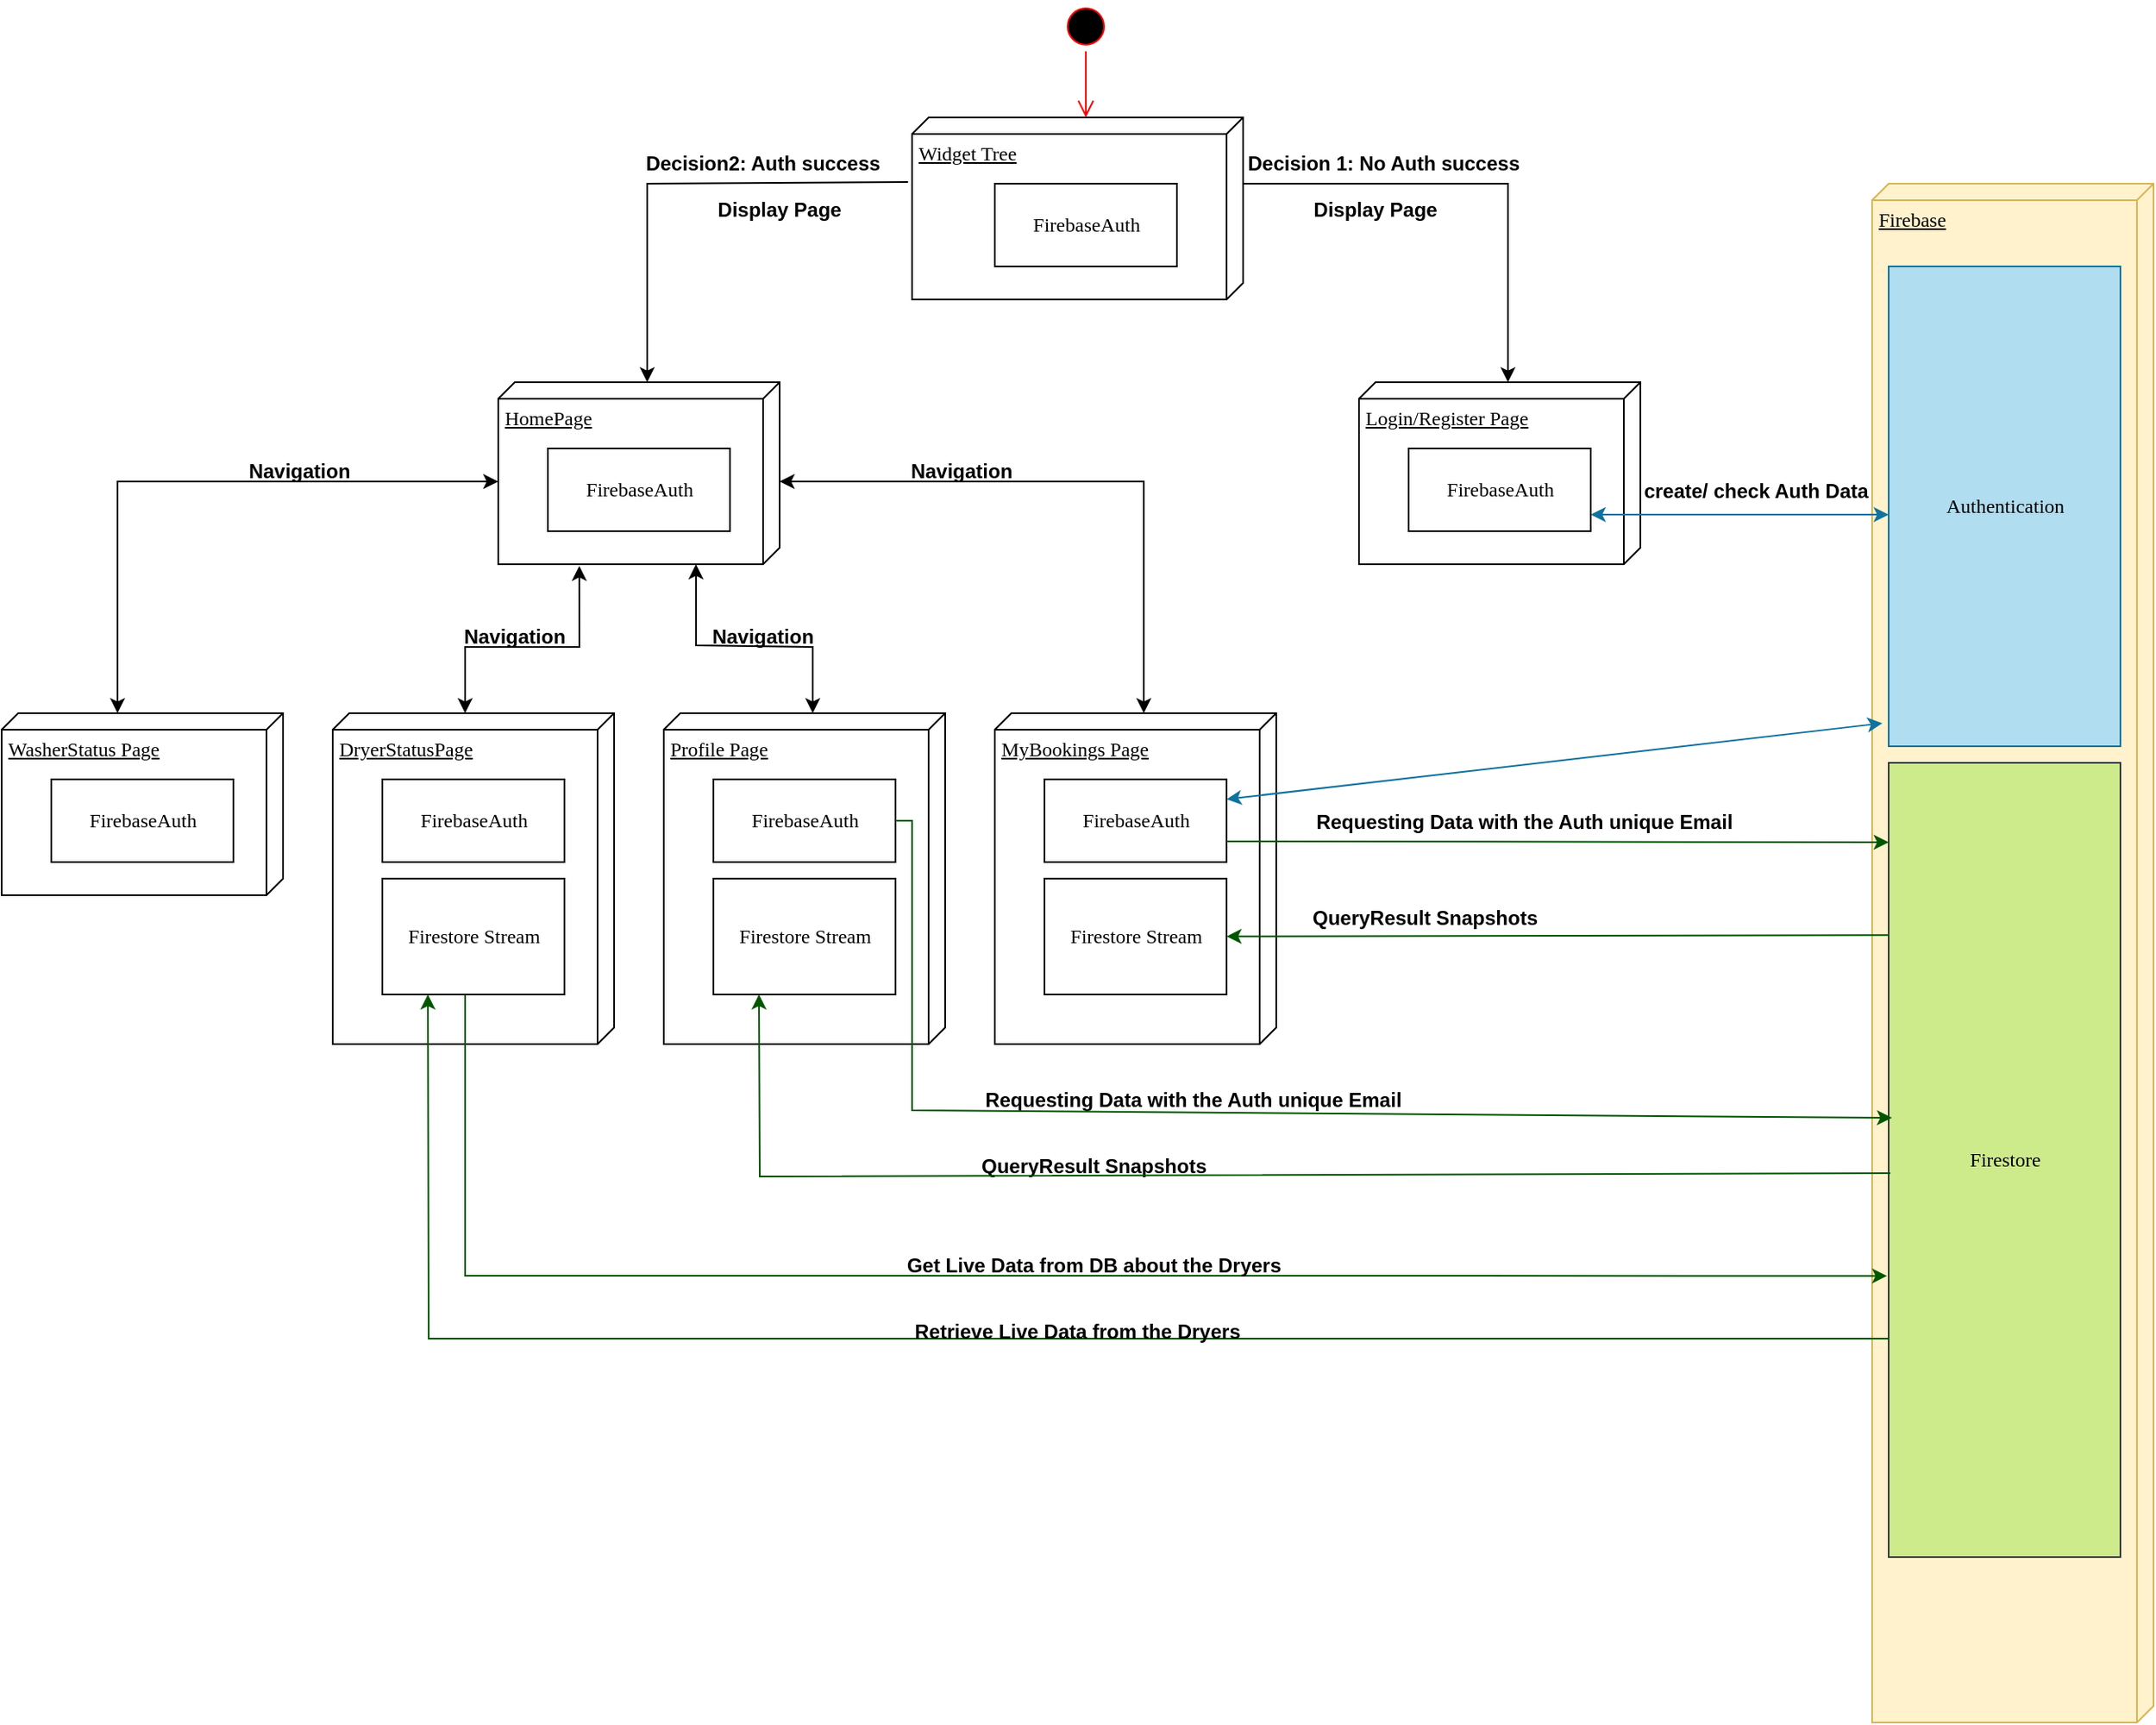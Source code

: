 <mxfile version="20.7.4" type="github">
  <diagram name="Page-1" id="5f0bae14-7c28-e335-631c-24af17079c00">
    <mxGraphModel dx="2493" dy="766" grid="1" gridSize="10" guides="1" tooltips="1" connect="1" arrows="1" fold="1" page="1" pageScale="1" pageWidth="1100" pageHeight="850" background="none" math="0" shadow="0">
      <root>
        <mxCell id="0" />
        <mxCell id="1" parent="0" />
        <mxCell id="39150e848f15840c-1" value="Login/Register Page" style="verticalAlign=top;align=left;spacingTop=8;spacingLeft=2;spacingRight=12;shape=cube;size=10;direction=south;fontStyle=4;html=1;rounded=0;shadow=0;comic=0;labelBackgroundColor=none;strokeWidth=1;fontFamily=Verdana;fontSize=12" parent="1" vertex="1">
          <mxGeometry x="550" y="240" width="170" height="110" as="geometry" />
        </mxCell>
        <mxCell id="39150e848f15840c-4" value="FirebaseAuth&lt;br&gt;" style="html=1;rounded=0;shadow=0;comic=0;labelBackgroundColor=none;strokeWidth=1;fontFamily=Verdana;fontSize=12;align=center;" parent="1" vertex="1">
          <mxGeometry x="580" y="280" width="110" height="50" as="geometry" />
        </mxCell>
        <mxCell id="Q51dEumf5WNtY2Y9RzkK-1" value="HomePage" style="verticalAlign=top;align=left;spacingTop=8;spacingLeft=2;spacingRight=12;shape=cube;size=10;direction=south;fontStyle=4;html=1;rounded=0;shadow=0;comic=0;labelBackgroundColor=none;strokeWidth=1;fontFamily=Verdana;fontSize=12" vertex="1" parent="1">
          <mxGeometry x="30" y="240" width="170" height="110" as="geometry" />
        </mxCell>
        <mxCell id="Q51dEumf5WNtY2Y9RzkK-2" value="FirebaseAuth" style="html=1;rounded=0;shadow=0;comic=0;labelBackgroundColor=none;strokeWidth=1;fontFamily=Verdana;fontSize=12;align=center;" vertex="1" parent="1">
          <mxGeometry x="60" y="280" width="110" height="50" as="geometry" />
        </mxCell>
        <mxCell id="Q51dEumf5WNtY2Y9RzkK-3" value="Widget Tree" style="verticalAlign=top;align=left;spacingTop=8;spacingLeft=2;spacingRight=12;shape=cube;size=10;direction=south;fontStyle=4;html=1;rounded=0;shadow=0;comic=0;labelBackgroundColor=none;strokeWidth=1;fontFamily=Verdana;fontSize=12" vertex="1" parent="1">
          <mxGeometry x="280" y="80" width="200" height="110" as="geometry" />
        </mxCell>
        <mxCell id="Q51dEumf5WNtY2Y9RzkK-4" value="FirebaseAuth&lt;br&gt;" style="html=1;rounded=0;shadow=0;comic=0;labelBackgroundColor=none;strokeWidth=1;fontFamily=Verdana;fontSize=12;align=center;" vertex="1" parent="1">
          <mxGeometry x="330" y="120" width="110" height="50" as="geometry" />
        </mxCell>
        <mxCell id="Q51dEumf5WNtY2Y9RzkK-5" value="" style="ellipse;html=1;shape=startState;fillColor=#000000;strokeColor=#ff0000;" vertex="1" parent="1">
          <mxGeometry x="370" y="10" width="30" height="30" as="geometry" />
        </mxCell>
        <mxCell id="Q51dEumf5WNtY2Y9RzkK-6" value="" style="edgeStyle=orthogonalEdgeStyle;html=1;verticalAlign=bottom;endArrow=open;endSize=8;strokeColor=#ff0000;rounded=0;" edge="1" source="Q51dEumf5WNtY2Y9RzkK-5" parent="1">
          <mxGeometry relative="1" as="geometry">
            <mxPoint x="385" y="80" as="targetPoint" />
          </mxGeometry>
        </mxCell>
        <mxCell id="Q51dEumf5WNtY2Y9RzkK-7" value="Firebase" style="verticalAlign=top;align=left;spacingTop=8;spacingLeft=2;spacingRight=12;shape=cube;size=10;direction=south;fontStyle=4;html=1;rounded=0;shadow=0;comic=0;labelBackgroundColor=none;strokeWidth=1;fontFamily=Verdana;fontSize=12;fillColor=#fff2cc;strokeColor=#d6b656;" vertex="1" parent="1">
          <mxGeometry x="860" y="120" width="170" height="930" as="geometry" />
        </mxCell>
        <mxCell id="Q51dEumf5WNtY2Y9RzkK-9" value="Authentication" style="html=1;rounded=0;shadow=0;comic=0;labelBackgroundColor=none;strokeWidth=1;fontFamily=Verdana;fontSize=12;align=center;fillColor=#b1ddf0;strokeColor=#10739e;" vertex="1" parent="1">
          <mxGeometry x="870" y="170" width="140" height="290" as="geometry" />
        </mxCell>
        <mxCell id="Q51dEumf5WNtY2Y9RzkK-10" value="" style="endArrow=classic;html=1;rounded=0;" edge="1" parent="1">
          <mxGeometry width="50" height="50" relative="1" as="geometry">
            <mxPoint x="480" y="120" as="sourcePoint" />
            <mxPoint x="640" y="240" as="targetPoint" />
            <Array as="points">
              <mxPoint x="640" y="120" />
            </Array>
          </mxGeometry>
        </mxCell>
        <mxCell id="Q51dEumf5WNtY2Y9RzkK-13" value="Decision 1: No Auth success" style="text;align=center;fontStyle=1;verticalAlign=middle;spacingLeft=3;spacingRight=3;strokeColor=none;rotatable=0;points=[[0,0.5],[1,0.5]];portConstraint=eastwest;" vertex="1" parent="1">
          <mxGeometry x="490" y="94" width="150" height="26" as="geometry" />
        </mxCell>
        <mxCell id="Q51dEumf5WNtY2Y9RzkK-16" value="" style="endArrow=classic;html=1;rounded=0;exitX=0.355;exitY=1.012;exitDx=0;exitDy=0;exitPerimeter=0;" edge="1" parent="1" source="Q51dEumf5WNtY2Y9RzkK-3">
          <mxGeometry x="-1" y="-261" width="50" height="50" relative="1" as="geometry">
            <mxPoint x="80" y="200" as="sourcePoint" />
            <mxPoint x="120" y="240" as="targetPoint" />
            <Array as="points">
              <mxPoint x="120" y="120" />
            </Array>
            <mxPoint x="-260" y="-240" as="offset" />
          </mxGeometry>
        </mxCell>
        <mxCell id="Q51dEumf5WNtY2Y9RzkK-17" value="Decision2: Auth success" style="text;align=center;fontStyle=1;verticalAlign=middle;spacingLeft=3;spacingRight=3;strokeColor=none;rotatable=0;points=[[0,0.5],[1,0.5]];portConstraint=eastwest;" vertex="1" parent="1">
          <mxGeometry x="120" y="94" width="140" height="26" as="geometry" />
        </mxCell>
        <mxCell id="Q51dEumf5WNtY2Y9RzkK-19" value="" style="endArrow=classic;startArrow=classic;html=1;rounded=0;fillColor=#b1ddf0;strokeColor=#10739e;" edge="1" parent="1">
          <mxGeometry width="50" height="50" relative="1" as="geometry">
            <mxPoint x="690" y="320" as="sourcePoint" />
            <mxPoint x="870" y="320" as="targetPoint" />
          </mxGeometry>
        </mxCell>
        <mxCell id="Q51dEumf5WNtY2Y9RzkK-20" value="create/ check Auth Data" style="text;align=center;fontStyle=1;verticalAlign=middle;spacingLeft=3;spacingRight=3;strokeColor=none;rotatable=0;points=[[0,0.5],[1,0.5]];portConstraint=eastwest;" vertex="1" parent="1">
          <mxGeometry x="730" y="292" width="120" height="26" as="geometry" />
        </mxCell>
        <mxCell id="Q51dEumf5WNtY2Y9RzkK-21" value="Display Page" style="text;align=center;fontStyle=1;verticalAlign=middle;spacingLeft=3;spacingRight=3;strokeColor=none;rotatable=0;points=[[0,0.5],[1,0.5]];portConstraint=eastwest;" vertex="1" parent="1">
          <mxGeometry x="480" y="122" width="160" height="26" as="geometry" />
        </mxCell>
        <mxCell id="Q51dEumf5WNtY2Y9RzkK-22" value="Display Page" style="text;align=center;fontStyle=1;verticalAlign=middle;spacingLeft=3;spacingRight=3;strokeColor=none;rotatable=0;points=[[0,0.5],[1,0.5]];portConstraint=eastwest;" vertex="1" parent="1">
          <mxGeometry x="120" y="122" width="160" height="26" as="geometry" />
        </mxCell>
        <mxCell id="Q51dEumf5WNtY2Y9RzkK-23" value="WasherStatus Page" style="verticalAlign=top;align=left;spacingTop=8;spacingLeft=2;spacingRight=12;shape=cube;size=10;direction=south;fontStyle=4;html=1;rounded=0;shadow=0;comic=0;labelBackgroundColor=none;strokeWidth=1;fontFamily=Verdana;fontSize=12" vertex="1" parent="1">
          <mxGeometry x="-270" y="440" width="170" height="110" as="geometry" />
        </mxCell>
        <mxCell id="Q51dEumf5WNtY2Y9RzkK-24" value="FirebaseAuth" style="html=1;rounded=0;shadow=0;comic=0;labelBackgroundColor=none;strokeWidth=1;fontFamily=Verdana;fontSize=12;align=center;" vertex="1" parent="1">
          <mxGeometry x="-240" y="480" width="110" height="50" as="geometry" />
        </mxCell>
        <mxCell id="Q51dEumf5WNtY2Y9RzkK-25" value="DryerStatusPage" style="verticalAlign=top;align=left;spacingTop=8;spacingLeft=2;spacingRight=12;shape=cube;size=10;direction=south;fontStyle=4;html=1;rounded=0;shadow=0;comic=0;labelBackgroundColor=none;strokeWidth=1;fontFamily=Verdana;fontSize=12" vertex="1" parent="1">
          <mxGeometry x="-70" y="440" width="170" height="200" as="geometry" />
        </mxCell>
        <mxCell id="Q51dEumf5WNtY2Y9RzkK-26" value="FirebaseAuth" style="html=1;rounded=0;shadow=0;comic=0;labelBackgroundColor=none;strokeWidth=1;fontFamily=Verdana;fontSize=12;align=center;" vertex="1" parent="1">
          <mxGeometry x="-40" y="480" width="110" height="50" as="geometry" />
        </mxCell>
        <mxCell id="Q51dEumf5WNtY2Y9RzkK-27" value="Profile Page" style="verticalAlign=top;align=left;spacingTop=8;spacingLeft=2;spacingRight=12;shape=cube;size=10;direction=south;fontStyle=4;html=1;rounded=0;shadow=0;comic=0;labelBackgroundColor=none;strokeWidth=1;fontFamily=Verdana;fontSize=12" vertex="1" parent="1">
          <mxGeometry x="130" y="440" width="170" height="200" as="geometry" />
        </mxCell>
        <mxCell id="Q51dEumf5WNtY2Y9RzkK-28" value="FirebaseAuth" style="html=1;rounded=0;shadow=0;comic=0;labelBackgroundColor=none;strokeWidth=1;fontFamily=Verdana;fontSize=12;align=center;" vertex="1" parent="1">
          <mxGeometry x="160" y="480" width="110" height="50" as="geometry" />
        </mxCell>
        <mxCell id="Q51dEumf5WNtY2Y9RzkK-29" value="MyBookings Page" style="verticalAlign=top;align=left;spacingTop=8;spacingLeft=2;spacingRight=12;shape=cube;size=10;direction=south;fontStyle=4;html=1;rounded=0;shadow=0;comic=0;labelBackgroundColor=none;strokeWidth=1;fontFamily=Verdana;fontSize=12" vertex="1" parent="1">
          <mxGeometry x="330" y="440" width="170" height="200" as="geometry" />
        </mxCell>
        <mxCell id="Q51dEumf5WNtY2Y9RzkK-30" value="FirebaseAuth" style="html=1;rounded=0;shadow=0;comic=0;labelBackgroundColor=none;strokeWidth=1;fontFamily=Verdana;fontSize=12;align=center;" vertex="1" parent="1">
          <mxGeometry x="360" y="480" width="110" height="50" as="geometry" />
        </mxCell>
        <mxCell id="Q51dEumf5WNtY2Y9RzkK-32" value="" style="endArrow=classic;startArrow=classic;html=1;rounded=0;entryX=0;entryY=0;entryDx=60;entryDy=170;entryPerimeter=0;" edge="1" parent="1" target="Q51dEumf5WNtY2Y9RzkK-1">
          <mxGeometry width="50" height="50" relative="1" as="geometry">
            <mxPoint x="-200" y="440" as="sourcePoint" />
            <mxPoint x="-150" y="390" as="targetPoint" />
            <Array as="points">
              <mxPoint x="-200" y="300" />
            </Array>
          </mxGeometry>
        </mxCell>
        <mxCell id="Q51dEumf5WNtY2Y9RzkK-33" value="" style="endArrow=classic;startArrow=classic;html=1;rounded=0;exitX=0;exitY=0;exitDx=0;exitDy=80;exitPerimeter=0;" edge="1" parent="1" source="Q51dEumf5WNtY2Y9RzkK-29">
          <mxGeometry width="50" height="50" relative="1" as="geometry">
            <mxPoint x="490" y="760" as="sourcePoint" />
            <mxPoint x="200" y="300" as="targetPoint" />
            <Array as="points">
              <mxPoint x="420" y="300" />
            </Array>
          </mxGeometry>
        </mxCell>
        <mxCell id="Q51dEumf5WNtY2Y9RzkK-35" value="" style="endArrow=classic;startArrow=classic;html=1;rounded=0;entryX=1.009;entryY=0.712;entryDx=0;entryDy=0;entryPerimeter=0;" edge="1" parent="1" target="Q51dEumf5WNtY2Y9RzkK-1">
          <mxGeometry width="50" height="50" relative="1" as="geometry">
            <mxPoint x="10" y="440" as="sourcePoint" />
            <mxPoint x="10" y="340" as="targetPoint" />
            <Array as="points">
              <mxPoint x="10" y="400" />
              <mxPoint x="79" y="400" />
            </Array>
          </mxGeometry>
        </mxCell>
        <mxCell id="Q51dEumf5WNtY2Y9RzkK-36" value="" style="endArrow=classic;startArrow=classic;html=1;rounded=0;entryX=1.009;entryY=0.712;entryDx=0;entryDy=0;entryPerimeter=0;exitX=0;exitY=0;exitDx=0;exitDy=80;exitPerimeter=0;" edge="1" parent="1" source="Q51dEumf5WNtY2Y9RzkK-27">
          <mxGeometry width="50" height="50" relative="1" as="geometry">
            <mxPoint x="80.5" y="439.01" as="sourcePoint" />
            <mxPoint x="149.46" y="350.0" as="targetPoint" />
            <Array as="points">
              <mxPoint x="220" y="400" />
              <mxPoint x="149.5" y="399.01" />
            </Array>
          </mxGeometry>
        </mxCell>
        <mxCell id="Q51dEumf5WNtY2Y9RzkK-37" value="Navigation" style="text;align=center;fontStyle=1;verticalAlign=middle;spacingLeft=3;spacingRight=3;strokeColor=none;rotatable=0;points=[[0,0.5],[1,0.5]];portConstraint=eastwest;" vertex="1" parent="1">
          <mxGeometry x="-40" y="380" width="160" height="26" as="geometry" />
        </mxCell>
        <mxCell id="Q51dEumf5WNtY2Y9RzkK-38" value="Navigation" style="text;align=center;fontStyle=1;verticalAlign=middle;spacingLeft=3;spacingRight=3;strokeColor=none;rotatable=0;points=[[0,0.5],[1,0.5]];portConstraint=eastwest;" vertex="1" parent="1">
          <mxGeometry x="110" y="380" width="160" height="26" as="geometry" />
        </mxCell>
        <mxCell id="Q51dEumf5WNtY2Y9RzkK-39" value="Navigation" style="text;align=center;fontStyle=1;verticalAlign=middle;spacingLeft=3;spacingRight=3;strokeColor=none;rotatable=0;points=[[0,0.5],[1,0.5]];portConstraint=eastwest;" vertex="1" parent="1">
          <mxGeometry x="-170" y="280" width="160" height="26" as="geometry" />
        </mxCell>
        <mxCell id="Q51dEumf5WNtY2Y9RzkK-40" value="Navigation" style="text;align=center;fontStyle=1;verticalAlign=middle;spacingLeft=3;spacingRight=3;strokeColor=none;rotatable=0;points=[[0,0.5],[1,0.5]];portConstraint=eastwest;" vertex="1" parent="1">
          <mxGeometry x="230" y="280" width="160" height="26" as="geometry" />
        </mxCell>
        <mxCell id="Q51dEumf5WNtY2Y9RzkK-41" value="Firestore Stream&lt;br&gt;" style="html=1;rounded=0;shadow=0;comic=0;labelBackgroundColor=none;strokeWidth=1;fontFamily=Verdana;fontSize=12;align=center;" vertex="1" parent="1">
          <mxGeometry x="360" y="540" width="110" height="70" as="geometry" />
        </mxCell>
        <mxCell id="Q51dEumf5WNtY2Y9RzkK-43" value="" style="endArrow=classic;html=1;rounded=0;strokeWidth=1;fillColor=#008a00;strokeColor=#005700;exitX=0.007;exitY=0.217;exitDx=0;exitDy=0;exitPerimeter=0;" edge="1" parent="1" source="Q51dEumf5WNtY2Y9RzkK-55" target="Q51dEumf5WNtY2Y9RzkK-41">
          <mxGeometry width="50" height="50" relative="1" as="geometry">
            <mxPoint x="870" y="565" as="sourcePoint" />
            <mxPoint x="815" y="690" as="targetPoint" />
          </mxGeometry>
        </mxCell>
        <mxCell id="Q51dEumf5WNtY2Y9RzkK-44" value="QueryResult Snapshots" style="text;align=center;fontStyle=1;verticalAlign=middle;spacingLeft=3;spacingRight=3;strokeColor=none;rotatable=0;points=[[0,0.5],[1,0.5]];portConstraint=eastwest;" vertex="1" parent="1">
          <mxGeometry x="510" y="550" width="160" height="26" as="geometry" />
        </mxCell>
        <mxCell id="Q51dEumf5WNtY2Y9RzkK-45" value="" style="endArrow=classic;html=1;rounded=0;strokeWidth=1;fillColor=#008a00;strokeColor=#005700;exitX=1;exitY=0.75;exitDx=0;exitDy=0;" edge="1" parent="1" source="Q51dEumf5WNtY2Y9RzkK-30">
          <mxGeometry width="50" height="50" relative="1" as="geometry">
            <mxPoint x="880" y="660" as="sourcePoint" />
            <mxPoint x="870" y="518" as="targetPoint" />
          </mxGeometry>
        </mxCell>
        <mxCell id="Q51dEumf5WNtY2Y9RzkK-46" value="Requesting Data with the Auth unique Email" style="text;align=center;fontStyle=1;verticalAlign=middle;spacingLeft=3;spacingRight=3;strokeColor=none;rotatable=0;points=[[0,0.5],[1,0.5]];portConstraint=eastwest;" vertex="1" parent="1">
          <mxGeometry x="570" y="492" width="160" height="26" as="geometry" />
        </mxCell>
        <mxCell id="Q51dEumf5WNtY2Y9RzkK-47" value="" style="endArrow=classic;startArrow=classic;html=1;rounded=0;strokeWidth=1;entryX=-0.027;entryY=0.952;entryDx=0;entryDy=0;entryPerimeter=0;fillColor=#b1ddf0;strokeColor=#10739e;" edge="1" parent="1" target="Q51dEumf5WNtY2Y9RzkK-9">
          <mxGeometry width="50" height="50" relative="1" as="geometry">
            <mxPoint x="470" y="492" as="sourcePoint" />
            <mxPoint x="520" y="442" as="targetPoint" />
          </mxGeometry>
        </mxCell>
        <mxCell id="Q51dEumf5WNtY2Y9RzkK-55" value="Firestore" style="html=1;rounded=0;shadow=0;comic=0;labelBackgroundColor=none;strokeWidth=1;fontFamily=Verdana;fontSize=12;align=center;fillColor=#cdeb8b;strokeColor=#36393d;" vertex="1" parent="1">
          <mxGeometry x="870" y="470" width="140" height="480" as="geometry" />
        </mxCell>
        <mxCell id="Q51dEumf5WNtY2Y9RzkK-56" value="Firestore Stream&lt;br&gt;" style="html=1;rounded=0;shadow=0;comic=0;labelBackgroundColor=none;strokeWidth=1;fontFamily=Verdana;fontSize=12;align=center;" vertex="1" parent="1">
          <mxGeometry x="160" y="540" width="110" height="70" as="geometry" />
        </mxCell>
        <mxCell id="Q51dEumf5WNtY2Y9RzkK-58" value="Requesting Data with the Auth unique Email" style="text;align=center;fontStyle=1;verticalAlign=middle;spacingLeft=3;spacingRight=3;strokeColor=none;rotatable=0;points=[[0,0.5],[1,0.5]];portConstraint=eastwest;" vertex="1" parent="1">
          <mxGeometry x="370" y="660" width="160" height="26" as="geometry" />
        </mxCell>
        <mxCell id="Q51dEumf5WNtY2Y9RzkK-59" value="" style="endArrow=classic;html=1;rounded=0;strokeWidth=1;fillColor=#008a00;strokeColor=#005700;exitX=1;exitY=0.5;exitDx=0;exitDy=0;entryX=0.014;entryY=0.447;entryDx=0;entryDy=0;entryPerimeter=0;" edge="1" parent="1" source="Q51dEumf5WNtY2Y9RzkK-28" target="Q51dEumf5WNtY2Y9RzkK-55">
          <mxGeometry width="50" height="50" relative="1" as="geometry">
            <mxPoint x="180" y="680" as="sourcePoint" />
            <mxPoint x="580" y="680.5" as="targetPoint" />
            <Array as="points">
              <mxPoint x="280" y="505" />
              <mxPoint x="280" y="680" />
            </Array>
          </mxGeometry>
        </mxCell>
        <mxCell id="Q51dEumf5WNtY2Y9RzkK-60" value="QueryResult Snapshots" style="text;align=center;fontStyle=1;verticalAlign=middle;spacingLeft=3;spacingRight=3;strokeColor=none;rotatable=0;points=[[0,0.5],[1,0.5]];portConstraint=eastwest;" vertex="1" parent="1">
          <mxGeometry x="310" y="700" width="160" height="26" as="geometry" />
        </mxCell>
        <mxCell id="Q51dEumf5WNtY2Y9RzkK-61" value="" style="endArrow=classic;html=1;rounded=0;strokeWidth=1;fillColor=#008a00;strokeColor=#005700;exitX=0.007;exitY=0.217;exitDx=0;exitDy=0;exitPerimeter=0;entryX=0.25;entryY=1;entryDx=0;entryDy=0;" edge="1" parent="1" target="Q51dEumf5WNtY2Y9RzkK-56">
          <mxGeometry width="50" height="50" relative="1" as="geometry">
            <mxPoint x="870.98" y="718" as="sourcePoint" />
            <mxPoint x="160" y="710" as="targetPoint" />
            <Array as="points">
              <mxPoint x="188" y="720" />
            </Array>
          </mxGeometry>
        </mxCell>
        <mxCell id="Q51dEumf5WNtY2Y9RzkK-63" value="Firestore Stream&lt;br&gt;" style="html=1;rounded=0;shadow=0;comic=0;labelBackgroundColor=none;strokeWidth=1;fontFamily=Verdana;fontSize=12;align=center;" vertex="1" parent="1">
          <mxGeometry x="-40" y="540" width="110" height="70" as="geometry" />
        </mxCell>
        <mxCell id="Q51dEumf5WNtY2Y9RzkK-64" value="" style="endArrow=classic;html=1;rounded=0;strokeWidth=1;fillColor=#008a00;strokeColor=#005700;entryX=-0.007;entryY=0.646;entryDx=0;entryDy=0;entryPerimeter=0;" edge="1" parent="1" target="Q51dEumf5WNtY2Y9RzkK-55">
          <mxGeometry width="50" height="50" relative="1" as="geometry">
            <mxPoint x="10" y="610" as="sourcePoint" />
            <mxPoint x="870" y="785" as="targetPoint" />
            <Array as="points">
              <mxPoint x="10" y="610" />
              <mxPoint x="10" y="780" />
            </Array>
          </mxGeometry>
        </mxCell>
        <mxCell id="Q51dEumf5WNtY2Y9RzkK-65" value="Get Live Data from DB about the Dryers" style="text;align=center;fontStyle=1;verticalAlign=middle;spacingLeft=3;spacingRight=3;strokeColor=none;rotatable=0;points=[[0,0.5],[1,0.5]];portConstraint=eastwest;" vertex="1" parent="1">
          <mxGeometry x="310" y="760" width="160" height="26" as="geometry" />
        </mxCell>
        <mxCell id="Q51dEumf5WNtY2Y9RzkK-66" value="" style="endArrow=classic;html=1;rounded=0;strokeWidth=1;fillColor=#008a00;strokeColor=#005700;exitX=0.007;exitY=0.217;exitDx=0;exitDy=0;exitPerimeter=0;entryX=0.25;entryY=1;entryDx=0;entryDy=0;" edge="1" parent="1" target="Q51dEumf5WNtY2Y9RzkK-63">
          <mxGeometry width="50" height="50" relative="1" as="geometry">
            <mxPoint x="870" y="818" as="sourcePoint" />
            <mxPoint x="186.52" y="710" as="targetPoint" />
            <Array as="points">
              <mxPoint x="-12" y="818" />
            </Array>
          </mxGeometry>
        </mxCell>
        <mxCell id="Q51dEumf5WNtY2Y9RzkK-67" value="Retrieve Live Data from the Dryers" style="text;align=center;fontStyle=1;verticalAlign=middle;spacingLeft=3;spacingRight=3;strokeColor=none;rotatable=0;points=[[0,0.5],[1,0.5]];portConstraint=eastwest;" vertex="1" parent="1">
          <mxGeometry x="300" y="800" width="160" height="26" as="geometry" />
        </mxCell>
      </root>
    </mxGraphModel>
  </diagram>
</mxfile>
